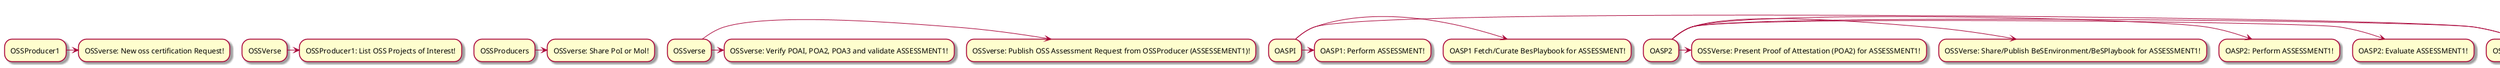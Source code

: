 @startuml

skin rose

OSSProducer1 -> OSSverse: New oss certification Request!

OSSVerse -> OSSProducer1: List OSS Projects of Interest!

OSSProducers -> OSSverse: Share PoI or Mol!

OSSverse -> OSSverse: Publish OSS Assessment Request from OSSProducer (ASSESSEMENT1)!

OASPI ->OSSverse: Bid for ASSESSMENT1!

OASP1  ->OASP1: Fetch/Curate BeSEnvironment for ASSESSMENT1!

OASPI -> OASP1 Fetch/Curate BesPlaybook for ASSESSMENT!

OASP1 -> OASF1: Evaluate ASSESSMENT!

OASPI -> OASP1: Perform ASSESSMENT!

OASP1 -> OSSverse: Share/Publish BeSEnvironment/BeSPlaybook for ASSESSMENT1

OASP1 -> OSSVerse: Present Proof of Attestation (POA1) for ASSESSMENT1!

OASP2 -> OSSverse: Bid for ASSESSMENT1!

OASP1 -> OASP1: Fetch/Curate BeSEnvironment for ASSESSMENT1!

OASP1 ->OASP1: Fetch/Curate BeSPlaybook for ASSESSMENT1!

OASP2-> OASP2: Evaluate ASSESSMENT1!

OASP2-> OASP2: Perform ASSESSMENT1!

OASP2 -> OSSVerse: Share/Publish BeSEnvironment/BeSPlaybook for ASSESSMENT1!

OASP2 -> OSSVerse: Present Proof of Attestation (POA2) for ASSESSMENT1!

OASF3 -> OSSverse: Bid for ASSESSMENT 1!

OASP3 -> OASP3: Evaluate ASSESSEMENT1!

OASP3 -> OASP3: Fetch/Curate BeSEnvironment for ASSESSMENT1! OASP3 -> OASP3: Fetch/Curate BeSPlaybook for ASSESSMENT1!

OASP3 -> OASP3: Perform ASSESSMENT1!

OASP3 -> 0SSverse : Present Proof of Attestation (POA3) for ASSESSMENT1! OASP3 -> OSSVerse: Share/Publish BeSEnvironment/BeSPlaybook for ASSESSMENT1!

OSSverse -> OSSverse: Verify POAI, POA2, POA3 and validate ASSESSMENT1!

0SSVerse -> 0SSProducer: ISSUE Certification for ASSESSMENT1!

@enduml
